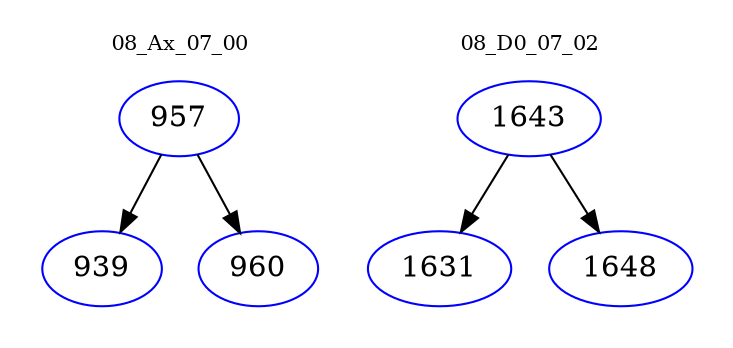 digraph{
subgraph cluster_0 {
color = white
label = "08_Ax_07_00";
fontsize=10;
T0_957 [label="957", color="blue"]
T0_957 -> T0_939 [color="black"]
T0_939 [label="939", color="blue"]
T0_957 -> T0_960 [color="black"]
T0_960 [label="960", color="blue"]
}
subgraph cluster_1 {
color = white
label = "08_D0_07_02";
fontsize=10;
T1_1643 [label="1643", color="blue"]
T1_1643 -> T1_1631 [color="black"]
T1_1631 [label="1631", color="blue"]
T1_1643 -> T1_1648 [color="black"]
T1_1648 [label="1648", color="blue"]
}
}
